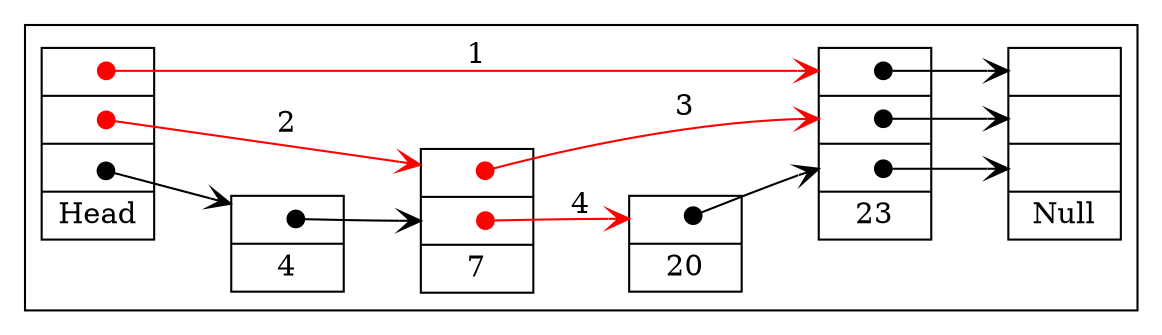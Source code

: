 digraph SkipList {
graph [rankdir = "LR"];

subgraph cluster0 {

"Head" [
label = "{ <f3> } | { <f2> } | { <f1> } | <f0> Head"
shape = "record"
];

"Head":f1:c -> "node1":f1:c [arrowhead=vee, arrowtail=dot, dir=both, tailclip=false];
"Head":f2:c -> "node2":f2:c [color=red, label=2, arrowhead=vee, arrowtail=dot, dir=both, tailclip=false];
"Head":f3:c -> "node4":f3:c [color=red, label=1, arrowhead=vee, arrowtail=dot, dir=both, tailclip=false];

"node1" [
label = " {  <f1> } | <f0> 4" // The | are special
shape = "record"
];
"node1":f1:c -> "node2":f1 [arrowhead=vee, arrowtail=dot, dir=both, tailclip=false];

"node2" [
label = " {  <f2> } | {  <f1> } | <f0> 7"
shape = "record"
];
"node2":f2:c -> "node4":f2 [color=red, label=3,arrowhead=vee, arrowtail=dot, dir=both, tailclip=false];
"node2":f1:c -> "node3":f1 [color=red, label=4, arrowhead=vee, arrowtail=dot, dir=both, tailclip=false];

"node3" [
label = "{  <f1> } | <f0> 20" // The | are special
shape = "record"
];
"node3":f1:c -> "node4":f1 [arrowhead=vee, arrowtail=dot, dir=both, tailclip=false];

"node4" [
label = " {  <f3> } |  {  <f2> } | {  <f1> } | <f0> 23"
shape = "record"
];
"node4":f1:c -> "Null":f1 [arrowhead=vee, arrowtail=dot, dir=both, tailclip=false];
"node4":f2:c -> "Null":f2 [arrowhead=vee, arrowtail=dot, dir=both, tailclip=false];
"node4":f3:c -> "Null":f3 [arrowhead=vee, arrowtail=dot, dir=both, tailclip=false];

"Null" [
label = " { <f3> } | { <f2> } | { <f1> } | <f0> Null"
shape = "record"
];
}
}
